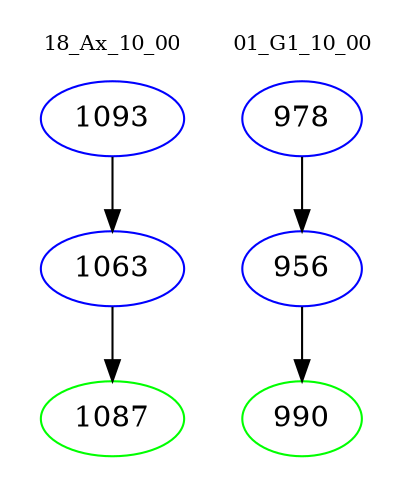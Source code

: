 digraph{
subgraph cluster_0 {
color = white
label = "18_Ax_10_00";
fontsize=10;
T0_1093 [label="1093", color="blue"]
T0_1093 -> T0_1063 [color="black"]
T0_1063 [label="1063", color="blue"]
T0_1063 -> T0_1087 [color="black"]
T0_1087 [label="1087", color="green"]
}
subgraph cluster_1 {
color = white
label = "01_G1_10_00";
fontsize=10;
T1_978 [label="978", color="blue"]
T1_978 -> T1_956 [color="black"]
T1_956 [label="956", color="blue"]
T1_956 -> T1_990 [color="black"]
T1_990 [label="990", color="green"]
}
}
